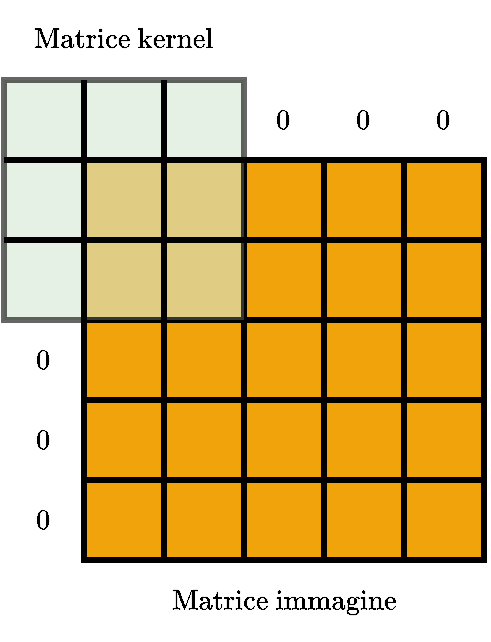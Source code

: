 <mxfile version="20.7.4" type="device"><diagram id="_DbMt3LhLTCCpxY-wy_6" name="Pagina-1"><mxGraphModel dx="1434" dy="884" grid="1" gridSize="10" guides="1" tooltips="1" connect="1" arrows="1" fold="1" page="1" pageScale="1" pageWidth="827" pageHeight="1169" math="1" shadow="0"><root><mxCell id="0"/><mxCell id="1" parent="0"/><mxCell id="ikevQ6eBhEguMrpe-0Sk-2" value="" style="rounded=0;whiteSpace=wrap;html=1;fillColor=#f0a30a;fontColor=#000000;strokeColor=#000000;strokeWidth=3;" vertex="1" parent="1"><mxGeometry x="120" y="240" width="200" height="200" as="geometry"/></mxCell><mxCell id="ikevQ6eBhEguMrpe-0Sk-3" value="" style="endArrow=none;html=1;rounded=0;strokeWidth=3;" edge="1" parent="1"><mxGeometry width="50" height="50" relative="1" as="geometry"><mxPoint x="320" y="280" as="sourcePoint"/><mxPoint x="120" y="280" as="targetPoint"/></mxGeometry></mxCell><mxCell id="ikevQ6eBhEguMrpe-0Sk-4" value="" style="endArrow=none;html=1;rounded=0;strokeWidth=3;" edge="1" parent="1"><mxGeometry width="50" height="50" relative="1" as="geometry"><mxPoint x="160" y="440" as="sourcePoint"/><mxPoint x="160" y="240" as="targetPoint"/></mxGeometry></mxCell><mxCell id="ikevQ6eBhEguMrpe-0Sk-5" value="" style="endArrow=none;html=1;rounded=0;strokeWidth=3;" edge="1" parent="1"><mxGeometry width="50" height="50" relative="1" as="geometry"><mxPoint x="200" y="440" as="sourcePoint"/><mxPoint x="200" y="240" as="targetPoint"/></mxGeometry></mxCell><mxCell id="ikevQ6eBhEguMrpe-0Sk-6" value="" style="endArrow=none;html=1;rounded=0;strokeWidth=3;" edge="1" parent="1"><mxGeometry width="50" height="50" relative="1" as="geometry"><mxPoint x="240" y="440" as="sourcePoint"/><mxPoint x="240" y="240" as="targetPoint"/></mxGeometry></mxCell><mxCell id="ikevQ6eBhEguMrpe-0Sk-7" value="" style="endArrow=none;html=1;rounded=0;strokeWidth=3;" edge="1" parent="1"><mxGeometry width="50" height="50" relative="1" as="geometry"><mxPoint x="280" y="440" as="sourcePoint"/><mxPoint x="280" y="240" as="targetPoint"/></mxGeometry></mxCell><mxCell id="ikevQ6eBhEguMrpe-0Sk-8" value="" style="endArrow=none;html=1;rounded=0;strokeWidth=3;" edge="1" parent="1"><mxGeometry width="50" height="50" relative="1" as="geometry"><mxPoint x="320" y="320" as="sourcePoint"/><mxPoint x="120" y="320" as="targetPoint"/></mxGeometry></mxCell><mxCell id="ikevQ6eBhEguMrpe-0Sk-9" value="" style="endArrow=none;html=1;rounded=0;strokeWidth=3;" edge="1" parent="1"><mxGeometry width="50" height="50" relative="1" as="geometry"><mxPoint x="320" y="360" as="sourcePoint"/><mxPoint x="120" y="360" as="targetPoint"/></mxGeometry></mxCell><mxCell id="ikevQ6eBhEguMrpe-0Sk-10" value="" style="endArrow=none;html=1;rounded=0;strokeWidth=3;" edge="1" parent="1"><mxGeometry width="50" height="50" relative="1" as="geometry"><mxPoint x="320" y="400" as="sourcePoint"/><mxPoint x="120" y="400" as="targetPoint"/></mxGeometry></mxCell><mxCell id="ikevQ6eBhEguMrpe-0Sk-11" value="" style="rounded=0;whiteSpace=wrap;html=1;strokeColor=#000000;strokeWidth=3;fillColor=#d5e8d4;gradientColor=none;opacity=60;" vertex="1" parent="1"><mxGeometry x="80" y="200" width="120" height="120" as="geometry"/></mxCell><mxCell id="ikevQ6eBhEguMrpe-0Sk-12" value="" style="endArrow=none;html=1;rounded=0;strokeWidth=3;" edge="1" parent="1"><mxGeometry width="50" height="50" relative="1" as="geometry"><mxPoint x="120" y="320" as="sourcePoint"/><mxPoint x="120" y="200" as="targetPoint"/></mxGeometry></mxCell><mxCell id="ikevQ6eBhEguMrpe-0Sk-13" value="" style="endArrow=none;html=1;rounded=0;strokeWidth=3;" edge="1" parent="1"><mxGeometry width="50" height="50" relative="1" as="geometry"><mxPoint x="160" y="320" as="sourcePoint"/><mxPoint x="160" y="200" as="targetPoint"/></mxGeometry></mxCell><mxCell id="ikevQ6eBhEguMrpe-0Sk-14" value="" style="endArrow=none;html=1;rounded=0;strokeWidth=3;" edge="1" parent="1"><mxGeometry width="50" height="50" relative="1" as="geometry"><mxPoint x="200" y="240" as="sourcePoint"/><mxPoint x="80" y="240" as="targetPoint"/></mxGeometry></mxCell><mxCell id="ikevQ6eBhEguMrpe-0Sk-15" value="" style="endArrow=none;html=1;rounded=0;strokeWidth=3;" edge="1" parent="1"><mxGeometry width="50" height="50" relative="1" as="geometry"><mxPoint x="200" y="280" as="sourcePoint"/><mxPoint x="80" y="280" as="targetPoint"/></mxGeometry></mxCell><mxCell id="ikevQ6eBhEguMrpe-0Sk-16" value="$$\text{Matrice kernel}$$" style="text;html=1;strokeColor=none;fillColor=none;align=center;verticalAlign=middle;whiteSpace=wrap;rounded=0;strokeWidth=3;opacity=60;" vertex="1" parent="1"><mxGeometry x="80" y="160" width="120" height="40" as="geometry"/></mxCell><mxCell id="ikevQ6eBhEguMrpe-0Sk-17" value="$$\text{Matrice immagine}$$" style="text;html=1;strokeColor=none;fillColor=none;align=center;verticalAlign=middle;whiteSpace=wrap;rounded=0;strokeWidth=3;opacity=60;" vertex="1" parent="1"><mxGeometry x="120" y="440" width="200" height="40" as="geometry"/></mxCell><mxCell id="ikevQ6eBhEguMrpe-0Sk-18" value="$$0$$" style="text;html=1;strokeColor=none;fillColor=none;align=center;verticalAlign=middle;whiteSpace=wrap;rounded=0;strokeWidth=3;opacity=60;" vertex="1" parent="1"><mxGeometry x="200" y="200" width="40" height="40" as="geometry"/></mxCell><mxCell id="ikevQ6eBhEguMrpe-0Sk-19" value="$$0$$" style="text;html=1;strokeColor=none;fillColor=none;align=center;verticalAlign=middle;whiteSpace=wrap;rounded=0;strokeWidth=3;opacity=60;" vertex="1" parent="1"><mxGeometry x="240" y="200" width="40" height="40" as="geometry"/></mxCell><mxCell id="ikevQ6eBhEguMrpe-0Sk-20" value="$$0$$" style="text;html=1;strokeColor=none;fillColor=none;align=center;verticalAlign=middle;whiteSpace=wrap;rounded=0;strokeWidth=3;opacity=60;" vertex="1" parent="1"><mxGeometry x="280" y="200" width="40" height="40" as="geometry"/></mxCell><mxCell id="ikevQ6eBhEguMrpe-0Sk-21" value="$$0$$" style="text;html=1;strokeColor=none;fillColor=none;align=center;verticalAlign=middle;whiteSpace=wrap;rounded=0;strokeWidth=3;opacity=60;" vertex="1" parent="1"><mxGeometry x="80" y="320" width="40" height="40" as="geometry"/></mxCell><mxCell id="ikevQ6eBhEguMrpe-0Sk-22" value="$$0$$" style="text;html=1;strokeColor=none;fillColor=none;align=center;verticalAlign=middle;whiteSpace=wrap;rounded=0;strokeWidth=3;opacity=60;" vertex="1" parent="1"><mxGeometry x="80" y="360" width="40" height="40" as="geometry"/></mxCell><mxCell id="ikevQ6eBhEguMrpe-0Sk-23" value="$$0$$" style="text;html=1;strokeColor=none;fillColor=none;align=center;verticalAlign=middle;whiteSpace=wrap;rounded=0;strokeWidth=3;opacity=60;" vertex="1" parent="1"><mxGeometry x="80" y="400" width="40" height="40" as="geometry"/></mxCell></root></mxGraphModel></diagram></mxfile>